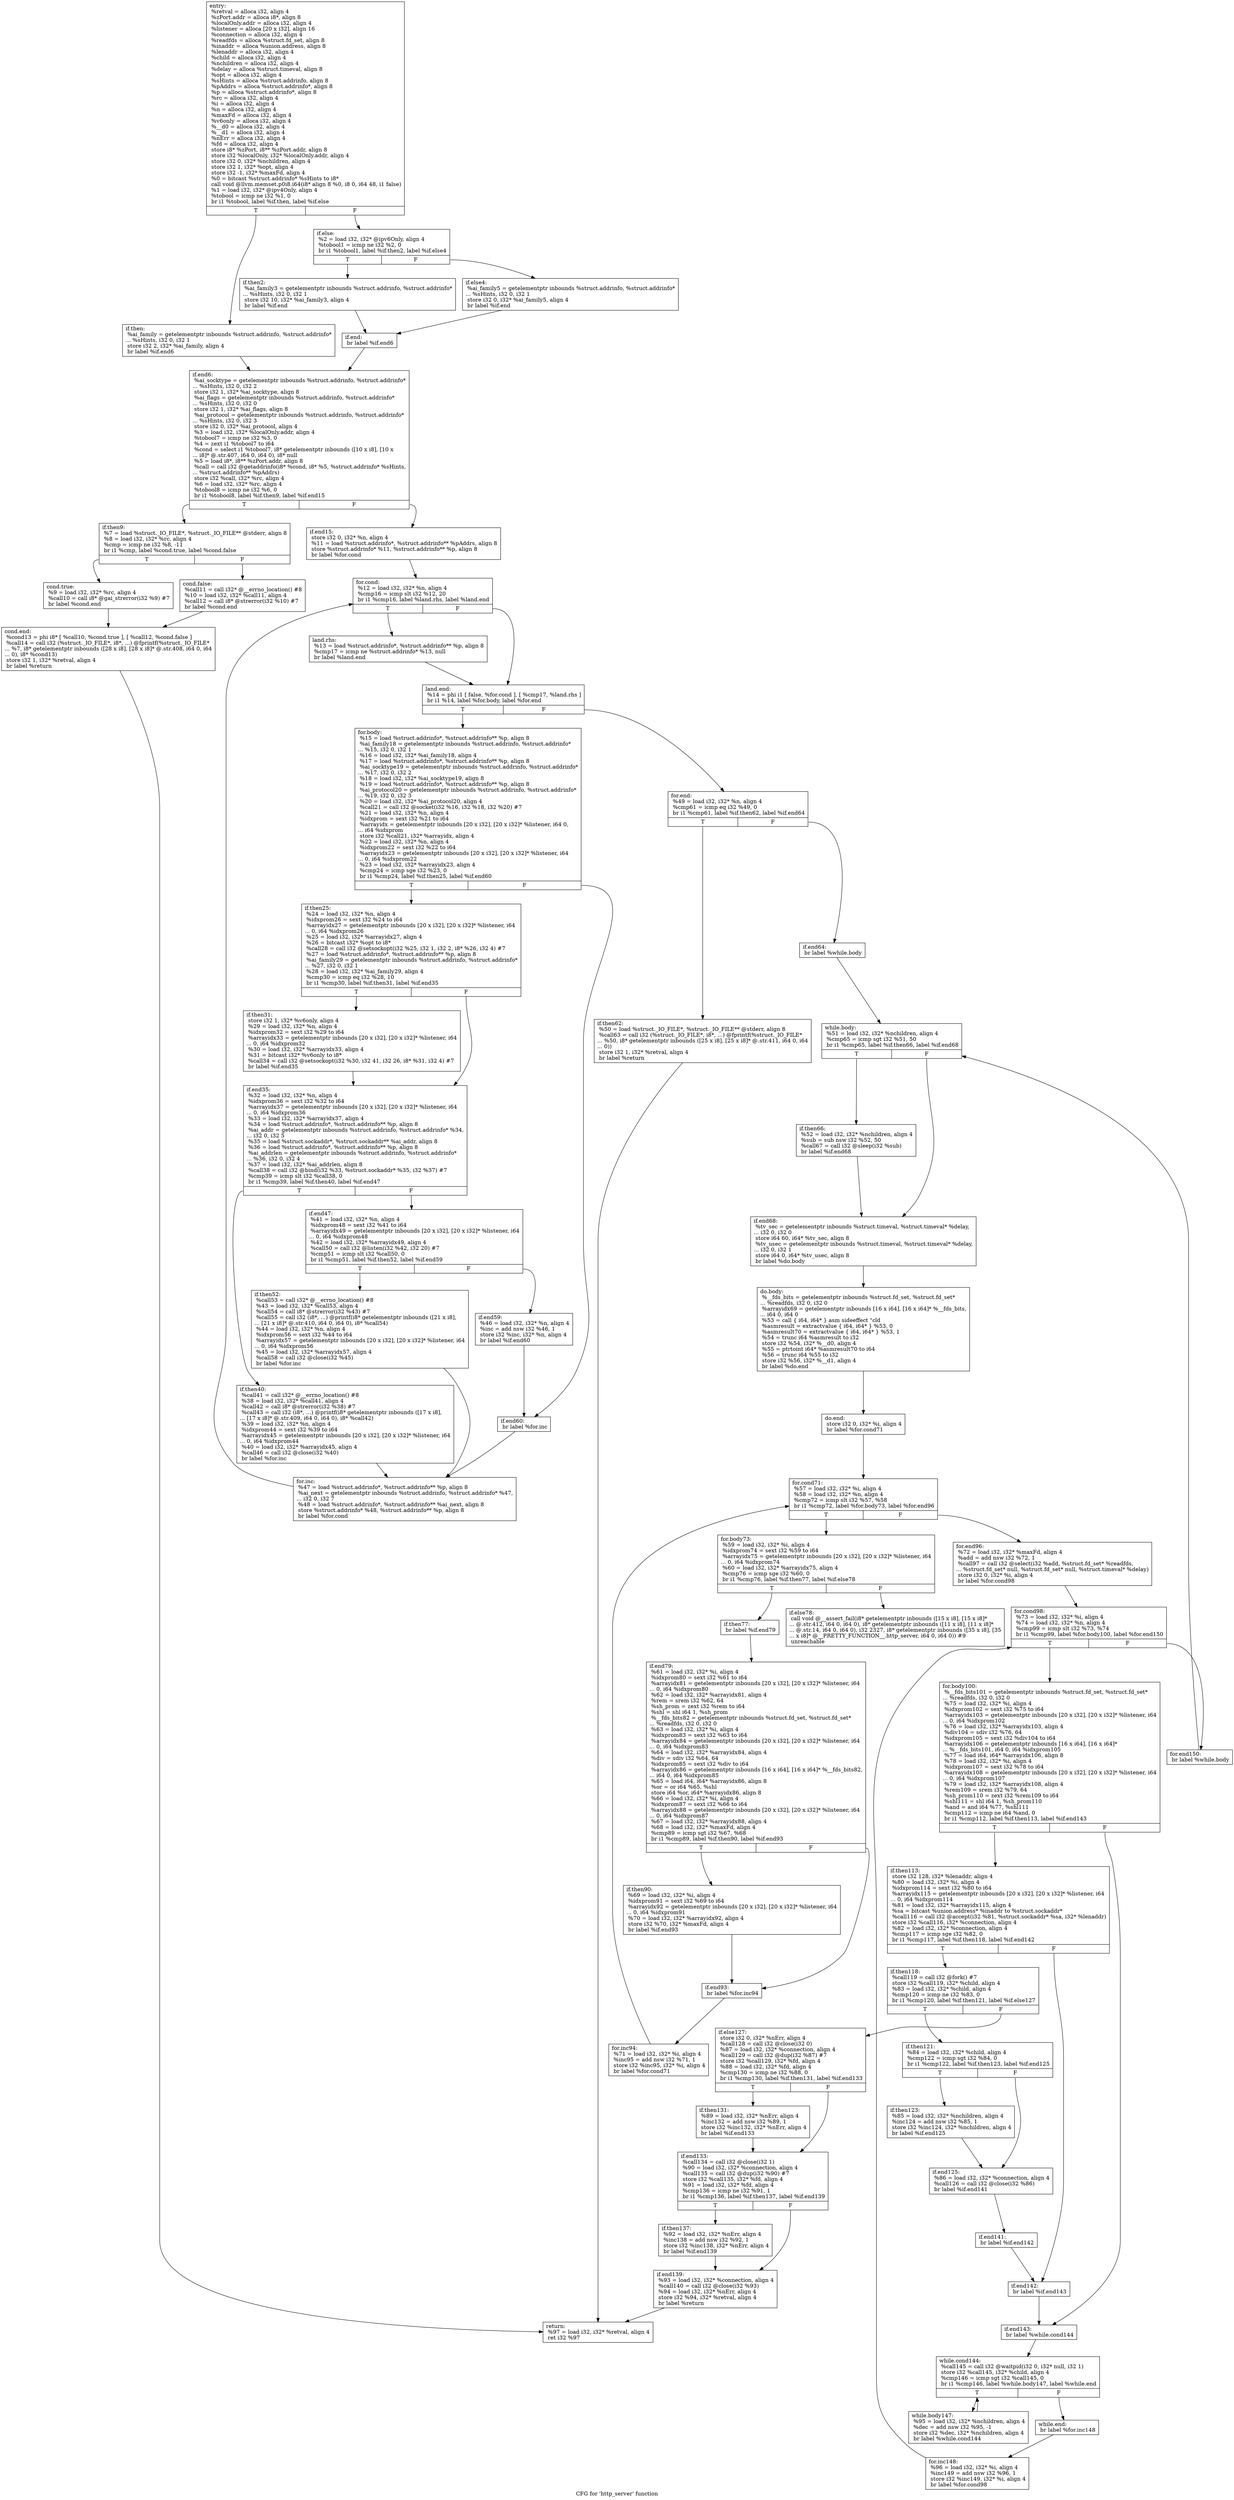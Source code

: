 digraph "CFG for 'http_server' function" {
	label="CFG for 'http_server' function";

	Node0xc59bf0 [shape=record,label="{entry:\l  %retval = alloca i32, align 4\l  %zPort.addr = alloca i8*, align 8\l  %localOnly.addr = alloca i32, align 4\l  %listener = alloca [20 x i32], align 16\l  %connection = alloca i32, align 4\l  %readfds = alloca %struct.fd_set, align 8\l  %inaddr = alloca %union.address, align 8\l  %lenaddr = alloca i32, align 4\l  %child = alloca i32, align 4\l  %nchildren = alloca i32, align 4\l  %delay = alloca %struct.timeval, align 8\l  %opt = alloca i32, align 4\l  %sHints = alloca %struct.addrinfo, align 8\l  %pAddrs = alloca %struct.addrinfo*, align 8\l  %p = alloca %struct.addrinfo*, align 8\l  %rc = alloca i32, align 4\l  %i = alloca i32, align 4\l  %n = alloca i32, align 4\l  %maxFd = alloca i32, align 4\l  %v6only = alloca i32, align 4\l  %__d0 = alloca i32, align 4\l  %__d1 = alloca i32, align 4\l  %nErr = alloca i32, align 4\l  %fd = alloca i32, align 4\l  store i8* %zPort, i8** %zPort.addr, align 8\l  store i32 %localOnly, i32* %localOnly.addr, align 4\l  store i32 0, i32* %nchildren, align 4\l  store i32 1, i32* %opt, align 4\l  store i32 -1, i32* %maxFd, align 4\l  %0 = bitcast %struct.addrinfo* %sHints to i8*\l  call void @llvm.memset.p0i8.i64(i8* align 8 %0, i8 0, i64 48, i1 false)\l  %1 = load i32, i32* @ipv4Only, align 4\l  %tobool = icmp ne i32 %1, 0\l  br i1 %tobool, label %if.then, label %if.else\l|{<s0>T|<s1>F}}"];
	Node0xc59bf0:s0 -> Node0xc5b040;
	Node0xc59bf0:s1 -> Node0xc5b0f0;
	Node0xc5b040 [shape=record,label="{if.then:                                          \l  %ai_family = getelementptr inbounds %struct.addrinfo, %struct.addrinfo*\l... %sHints, i32 0, i32 1\l  store i32 2, i32* %ai_family, align 4\l  br label %if.end6\l}"];
	Node0xc5b040 -> Node0xc5b370;
	Node0xc5b0f0 [shape=record,label="{if.else:                                          \l  %2 = load i32, i32* @ipv6Only, align 4\l  %tobool1 = icmp ne i32 %2, 0\l  br i1 %tobool1, label %if.then2, label %if.else4\l|{<s0>T|<s1>F}}"];
	Node0xc5b0f0:s0 -> Node0xc5b4b0;
	Node0xc5b0f0:s1 -> Node0xc5b590;
	Node0xc5b4b0 [shape=record,label="{if.then2:                                         \l  %ai_family3 = getelementptr inbounds %struct.addrinfo, %struct.addrinfo*\l... %sHints, i32 0, i32 1\l  store i32 10, i32* %ai_family3, align 4\l  br label %if.end\l}"];
	Node0xc5b4b0 -> Node0xbdb560;
	Node0xc5b590 [shape=record,label="{if.else4:                                         \l  %ai_family5 = getelementptr inbounds %struct.addrinfo, %struct.addrinfo*\l... %sHints, i32 0, i32 1\l  store i32 0, i32* %ai_family5, align 4\l  br label %if.end\l}"];
	Node0xc5b590 -> Node0xbdb560;
	Node0xbdb560 [shape=record,label="{if.end:                                           \l  br label %if.end6\l}"];
	Node0xbdb560 -> Node0xc5b370;
	Node0xc5b370 [shape=record,label="{if.end6:                                          \l  %ai_socktype = getelementptr inbounds %struct.addrinfo, %struct.addrinfo*\l... %sHints, i32 0, i32 2\l  store i32 1, i32* %ai_socktype, align 8\l  %ai_flags = getelementptr inbounds %struct.addrinfo, %struct.addrinfo*\l... %sHints, i32 0, i32 0\l  store i32 1, i32* %ai_flags, align 8\l  %ai_protocol = getelementptr inbounds %struct.addrinfo, %struct.addrinfo*\l... %sHints, i32 0, i32 3\l  store i32 0, i32* %ai_protocol, align 4\l  %3 = load i32, i32* %localOnly.addr, align 4\l  %tobool7 = icmp ne i32 %3, 0\l  %4 = zext i1 %tobool7 to i64\l  %cond = select i1 %tobool7, i8* getelementptr inbounds ([10 x i8], [10 x\l... i8]* @.str.407, i64 0, i64 0), i8* null\l  %5 = load i8*, i8** %zPort.addr, align 8\l  %call = call i32 @getaddrinfo(i8* %cond, i8* %5, %struct.addrinfo* %sHints,\l... %struct.addrinfo** %pAddrs)\l  store i32 %call, i32* %rc, align 4\l  %6 = load i32, i32* %rc, align 4\l  %tobool8 = icmp ne i32 %6, 0\l  br i1 %tobool8, label %if.then9, label %if.end15\l|{<s0>T|<s1>F}}"];
	Node0xc5b370:s0 -> Node0xbdc0f0;
	Node0xc5b370:s1 -> Node0xbdc1a0;
	Node0xbdc0f0 [shape=record,label="{if.then9:                                         \l  %7 = load %struct._IO_FILE*, %struct._IO_FILE** @stderr, align 8\l  %8 = load i32, i32* %rc, align 4\l  %cmp = icmp ne i32 %8, -11\l  br i1 %cmp, label %cond.true, label %cond.false\l|{<s0>T|<s1>F}}"];
	Node0xbdc0f0:s0 -> Node0xbdbc60;
	Node0xbdc0f0:s1 -> Node0xc5a890;
	Node0xbdbc60 [shape=record,label="{cond.true:                                        \l  %9 = load i32, i32* %rc, align 4\l  %call10 = call i8* @gai_strerror(i32 %9) #7\l  br label %cond.end\l}"];
	Node0xbdbc60 -> Node0xbdcb10;
	Node0xc5a890 [shape=record,label="{cond.false:                                       \l  %call11 = call i32* @__errno_location() #8\l  %10 = load i32, i32* %call11, align 4\l  %call12 = call i8* @strerror(i32 %10) #7\l  br label %cond.end\l}"];
	Node0xc5a890 -> Node0xbdcb10;
	Node0xbdcb10 [shape=record,label="{cond.end:                                         \l  %cond13 = phi i8* [ %call10, %cond.true ], [ %call12, %cond.false ]\l  %call14 = call i32 (%struct._IO_FILE*, i8*, ...) @fprintf(%struct._IO_FILE*\l... %7, i8* getelementptr inbounds ([28 x i8], [28 x i8]* @.str.408, i64 0, i64\l... 0), i8* %cond13)\l  store i32 1, i32* %retval, align 4\l  br label %return\l}"];
	Node0xbdcb10 -> Node0xbdd460;
	Node0xbdc1a0 [shape=record,label="{if.end15:                                         \l  store i32 0, i32* %n, align 4\l  %11 = load %struct.addrinfo*, %struct.addrinfo** %pAddrs, align 8\l  store %struct.addrinfo* %11, %struct.addrinfo** %p, align 8\l  br label %for.cond\l}"];
	Node0xbdc1a0 -> Node0xbdd630;
	Node0xbdd630 [shape=record,label="{for.cond:                                         \l  %12 = load i32, i32* %n, align 4\l  %cmp16 = icmp slt i32 %12, 20\l  br i1 %cmp16, label %land.rhs, label %land.end\l|{<s0>T|<s1>F}}"];
	Node0xbdd630:s0 -> Node0xbdd830;
	Node0xbdd630:s1 -> Node0xbdd910;
	Node0xbdd830 [shape=record,label="{land.rhs:                                         \l  %13 = load %struct.addrinfo*, %struct.addrinfo** %p, align 8\l  %cmp17 = icmp ne %struct.addrinfo* %13, null\l  br label %land.end\l}"];
	Node0xbdd830 -> Node0xbdd910;
	Node0xbdd910 [shape=record,label="{land.end:                                         \l  %14 = phi i1 [ false, %for.cond ], [ %cmp17, %land.rhs ]\l  br i1 %14, label %for.body, label %for.end\l|{<s0>T|<s1>F}}"];
	Node0xbdd910:s0 -> Node0xbddc10;
	Node0xbdd910:s1 -> Node0xbddc90;
	Node0xbddc10 [shape=record,label="{for.body:                                         \l  %15 = load %struct.addrinfo*, %struct.addrinfo** %p, align 8\l  %ai_family18 = getelementptr inbounds %struct.addrinfo, %struct.addrinfo*\l... %15, i32 0, i32 1\l  %16 = load i32, i32* %ai_family18, align 4\l  %17 = load %struct.addrinfo*, %struct.addrinfo** %p, align 8\l  %ai_socktype19 = getelementptr inbounds %struct.addrinfo, %struct.addrinfo*\l... %17, i32 0, i32 2\l  %18 = load i32, i32* %ai_socktype19, align 8\l  %19 = load %struct.addrinfo*, %struct.addrinfo** %p, align 8\l  %ai_protocol20 = getelementptr inbounds %struct.addrinfo, %struct.addrinfo*\l... %19, i32 0, i32 3\l  %20 = load i32, i32* %ai_protocol20, align 4\l  %call21 = call i32 @socket(i32 %16, i32 %18, i32 %20) #7\l  %21 = load i32, i32* %n, align 4\l  %idxprom = sext i32 %21 to i64\l  %arrayidx = getelementptr inbounds [20 x i32], [20 x i32]* %listener, i64 0,\l... i64 %idxprom\l  store i32 %call21, i32* %arrayidx, align 4\l  %22 = load i32, i32* %n, align 4\l  %idxprom22 = sext i32 %22 to i64\l  %arrayidx23 = getelementptr inbounds [20 x i32], [20 x i32]* %listener, i64\l... 0, i64 %idxprom22\l  %23 = load i32, i32* %arrayidx23, align 4\l  %cmp24 = icmp sge i32 %23, 0\l  br i1 %cmp24, label %if.then25, label %if.end60\l|{<s0>T|<s1>F}}"];
	Node0xbddc10:s0 -> Node0xbde860;
	Node0xbddc10:s1 -> Node0xbde940;
	Node0xbde860 [shape=record,label="{if.then25:                                        \l  %24 = load i32, i32* %n, align 4\l  %idxprom26 = sext i32 %24 to i64\l  %arrayidx27 = getelementptr inbounds [20 x i32], [20 x i32]* %listener, i64\l... 0, i64 %idxprom26\l  %25 = load i32, i32* %arrayidx27, align 4\l  %26 = bitcast i32* %opt to i8*\l  %call28 = call i32 @setsockopt(i32 %25, i32 1, i32 2, i8* %26, i32 4) #7\l  %27 = load %struct.addrinfo*, %struct.addrinfo** %p, align 8\l  %ai_family29 = getelementptr inbounds %struct.addrinfo, %struct.addrinfo*\l... %27, i32 0, i32 1\l  %28 = load i32, i32* %ai_family29, align 4\l  %cmp30 = icmp eq i32 %28, 10\l  br i1 %cmp30, label %if.then31, label %if.end35\l|{<s0>T|<s1>F}}"];
	Node0xbde860:s0 -> Node0xbdf040;
	Node0xbde860:s1 -> Node0xbdf120;
	Node0xbdf040 [shape=record,label="{if.then31:                                        \l  store i32 1, i32* %v6only, align 4\l  %29 = load i32, i32* %n, align 4\l  %idxprom32 = sext i32 %29 to i64\l  %arrayidx33 = getelementptr inbounds [20 x i32], [20 x i32]* %listener, i64\l... 0, i64 %idxprom32\l  %30 = load i32, i32* %arrayidx33, align 4\l  %31 = bitcast i32* %v6only to i8*\l  %call34 = call i32 @setsockopt(i32 %30, i32 41, i32 26, i8* %31, i32 4) #7\l  br label %if.end35\l}"];
	Node0xbdf040 -> Node0xbdf120;
	Node0xbdf120 [shape=record,label="{if.end35:                                         \l  %32 = load i32, i32* %n, align 4\l  %idxprom36 = sext i32 %32 to i64\l  %arrayidx37 = getelementptr inbounds [20 x i32], [20 x i32]* %listener, i64\l... 0, i64 %idxprom36\l  %33 = load i32, i32* %arrayidx37, align 4\l  %34 = load %struct.addrinfo*, %struct.addrinfo** %p, align 8\l  %ai_addr = getelementptr inbounds %struct.addrinfo, %struct.addrinfo* %34,\l... i32 0, i32 5\l  %35 = load %struct.sockaddr*, %struct.sockaddr** %ai_addr, align 8\l  %36 = load %struct.addrinfo*, %struct.addrinfo** %p, align 8\l  %ai_addrlen = getelementptr inbounds %struct.addrinfo, %struct.addrinfo*\l... %36, i32 0, i32 4\l  %37 = load i32, i32* %ai_addrlen, align 8\l  %call38 = call i32 @bind(i32 %33, %struct.sockaddr* %35, i32 %37) #7\l  %cmp39 = icmp slt i32 %call38, 0\l  br i1 %cmp39, label %if.then40, label %if.end47\l|{<s0>T|<s1>F}}"];
	Node0xbdf120:s0 -> Node0xbdfe60;
	Node0xbdf120:s1 -> Node0xbdff40;
	Node0xbdfe60 [shape=record,label="{if.then40:                                        \l  %call41 = call i32* @__errno_location() #8\l  %38 = load i32, i32* %call41, align 4\l  %call42 = call i8* @strerror(i32 %38) #7\l  %call43 = call i32 (i8*, ...) @printf(i8* getelementptr inbounds ([17 x i8],\l... [17 x i8]* @.str.409, i64 0, i64 0), i8* %call42)\l  %39 = load i32, i32* %n, align 4\l  %idxprom44 = sext i32 %39 to i64\l  %arrayidx45 = getelementptr inbounds [20 x i32], [20 x i32]* %listener, i64\l... 0, i64 %idxprom44\l  %40 = load i32, i32* %arrayidx45, align 4\l  %call46 = call i32 @close(i32 %40)\l  br label %for.inc\l}"];
	Node0xbdfe60 -> Node0xbdc6e0;
	Node0xbdff40 [shape=record,label="{if.end47:                                         \l  %41 = load i32, i32* %n, align 4\l  %idxprom48 = sext i32 %41 to i64\l  %arrayidx49 = getelementptr inbounds [20 x i32], [20 x i32]* %listener, i64\l... 0, i64 %idxprom48\l  %42 = load i32, i32* %arrayidx49, align 4\l  %call50 = call i32 @listen(i32 %42, i32 20) #7\l  %cmp51 = icmp slt i32 %call50, 0\l  br i1 %cmp51, label %if.then52, label %if.end59\l|{<s0>T|<s1>F}}"];
	Node0xbdff40:s0 -> Node0xbe1320;
	Node0xbdff40:s1 -> Node0xbe1400;
	Node0xbe1320 [shape=record,label="{if.then52:                                        \l  %call53 = call i32* @__errno_location() #8\l  %43 = load i32, i32* %call53, align 4\l  %call54 = call i8* @strerror(i32 %43) #7\l  %call55 = call i32 (i8*, ...) @printf(i8* getelementptr inbounds ([21 x i8],\l... [21 x i8]* @.str.410, i64 0, i64 0), i8* %call54)\l  %44 = load i32, i32* %n, align 4\l  %idxprom56 = sext i32 %44 to i64\l  %arrayidx57 = getelementptr inbounds [20 x i32], [20 x i32]* %listener, i64\l... 0, i64 %idxprom56\l  %45 = load i32, i32* %arrayidx57, align 4\l  %call58 = call i32 @close(i32 %45)\l  br label %for.inc\l}"];
	Node0xbe1320 -> Node0xbdc6e0;
	Node0xbe1400 [shape=record,label="{if.end59:                                         \l  %46 = load i32, i32* %n, align 4\l  %inc = add nsw i32 %46, 1\l  store i32 %inc, i32* %n, align 4\l  br label %if.end60\l}"];
	Node0xbe1400 -> Node0xbde940;
	Node0xbde940 [shape=record,label="{if.end60:                                         \l  br label %for.inc\l}"];
	Node0xbde940 -> Node0xbdc6e0;
	Node0xbdc6e0 [shape=record,label="{for.inc:                                          \l  %47 = load %struct.addrinfo*, %struct.addrinfo** %p, align 8\l  %ai_next = getelementptr inbounds %struct.addrinfo, %struct.addrinfo* %47,\l... i32 0, i32 7\l  %48 = load %struct.addrinfo*, %struct.addrinfo** %ai_next, align 8\l  store %struct.addrinfo* %48, %struct.addrinfo** %p, align 8\l  br label %for.cond\l}"];
	Node0xbdc6e0 -> Node0xbdd630;
	Node0xbddc90 [shape=record,label="{for.end:                                          \l  %49 = load i32, i32* %n, align 4\l  %cmp61 = icmp eq i32 %49, 0\l  br i1 %cmp61, label %if.then62, label %if.end64\l|{<s0>T|<s1>F}}"];
	Node0xbddc90:s0 -> Node0xbe2080;
	Node0xbddc90:s1 -> Node0xbe2160;
	Node0xbe2080 [shape=record,label="{if.then62:                                        \l  %50 = load %struct._IO_FILE*, %struct._IO_FILE** @stderr, align 8\l  %call63 = call i32 (%struct._IO_FILE*, i8*, ...) @fprintf(%struct._IO_FILE*\l... %50, i8* getelementptr inbounds ([25 x i8], [25 x i8]* @.str.411, i64 0, i64\l... 0))\l  store i32 1, i32* %retval, align 4\l  br label %return\l}"];
	Node0xbe2080 -> Node0xbdd460;
	Node0xbe2160 [shape=record,label="{if.end64:                                         \l  br label %while.body\l}"];
	Node0xbe2160 -> Node0xbe2540;
	Node0xbe2540 [shape=record,label="{while.body:                                       \l  %51 = load i32, i32* %nchildren, align 4\l  %cmp65 = icmp sgt i32 %51, 50\l  br i1 %cmp65, label %if.then66, label %if.end68\l|{<s0>T|<s1>F}}"];
	Node0xbe2540:s0 -> Node0xbe26e0;
	Node0xbe2540:s1 -> Node0xbe27c0;
	Node0xbe26e0 [shape=record,label="{if.then66:                                        \l  %52 = load i32, i32* %nchildren, align 4\l  %sub = sub nsw i32 %52, 50\l  %call67 = call i32 @sleep(i32 %sub)\l  br label %if.end68\l}"];
	Node0xbe26e0 -> Node0xbe27c0;
	Node0xbe27c0 [shape=record,label="{if.end68:                                         \l  %tv_sec = getelementptr inbounds %struct.timeval, %struct.timeval* %delay,\l... i32 0, i32 0\l  store i64 60, i64* %tv_sec, align 8\l  %tv_usec = getelementptr inbounds %struct.timeval, %struct.timeval* %delay,\l... i32 0, i32 1\l  store i64 0, i64* %tv_usec, align 8\l  br label %do.body\l}"];
	Node0xbe27c0 -> Node0xbe2d90;
	Node0xbe2d90 [shape=record,label="{do.body:                                          \l  %__fds_bits = getelementptr inbounds %struct.fd_set, %struct.fd_set*\l... %readfds, i32 0, i32 0\l  %arrayidx69 = getelementptr inbounds [16 x i64], [16 x i64]* %__fds_bits,\l... i64 0, i64 0\l  %53 = call \{ i64, i64* \} asm sideeffect \"cld\l  %asmresult = extractvalue \{ i64, i64* \} %53, 0\l  %asmresult70 = extractvalue \{ i64, i64* \} %53, 1\l  %54 = trunc i64 %asmresult to i32\l  store i32 %54, i32* %__d0, align 4\l  %55 = ptrtoint i64* %asmresult70 to i64\l  %56 = trunc i64 %55 to i32\l  store i32 %56, i32* %__d1, align 4\l  br label %do.end\l}"];
	Node0xbe2d90 -> Node0xbe3000;
	Node0xbe3000 [shape=record,label="{do.end:                                           \l  store i32 0, i32* %i, align 4\l  br label %for.cond71\l}"];
	Node0xbe3000 -> Node0xbe4b00;
	Node0xbe4b00 [shape=record,label="{for.cond71:                                       \l  %57 = load i32, i32* %i, align 4\l  %58 = load i32, i32* %n, align 4\l  %cmp72 = icmp slt i32 %57, %58\l  br i1 %cmp72, label %for.body73, label %for.end96\l|{<s0>T|<s1>F}}"];
	Node0xbe4b00:s0 -> Node0xbe4ca0;
	Node0xbe4b00:s1 -> Node0xbe4d50;
	Node0xbe4ca0 [shape=record,label="{for.body73:                                       \l  %59 = load i32, i32* %i, align 4\l  %idxprom74 = sext i32 %59 to i64\l  %arrayidx75 = getelementptr inbounds [20 x i32], [20 x i32]* %listener, i64\l... 0, i64 %idxprom74\l  %60 = load i32, i32* %arrayidx75, align 4\l  %cmp76 = icmp sge i32 %60, 0\l  br i1 %cmp76, label %if.then77, label %if.else78\l|{<s0>T|<s1>F}}"];
	Node0xbe4ca0:s0 -> Node0xbe5080;
	Node0xbe4ca0:s1 -> Node0xbe5160;
	Node0xbe5080 [shape=record,label="{if.then77:                                        \l  br label %if.end79\l}"];
	Node0xbe5080 -> Node0xbe52d0;
	Node0xbe5160 [shape=record,label="{if.else78:                                        \l  call void @__assert_fail(i8* getelementptr inbounds ([15 x i8], [15 x i8]*\l... @.str.412, i64 0, i64 0), i8* getelementptr inbounds ([11 x i8], [11 x i8]*\l... @.str.14, i64 0, i64 0), i32 2327, i8* getelementptr inbounds ([35 x i8], [35\l... x i8]* @__PRETTY_FUNCTION__.http_server, i64 0, i64 0)) #9\l  unreachable\l}"];
	Node0xbe52d0 [shape=record,label="{if.end79:                                         \l  %61 = load i32, i32* %i, align 4\l  %idxprom80 = sext i32 %61 to i64\l  %arrayidx81 = getelementptr inbounds [20 x i32], [20 x i32]* %listener, i64\l... 0, i64 %idxprom80\l  %62 = load i32, i32* %arrayidx81, align 4\l  %rem = srem i32 %62, 64\l  %sh_prom = zext i32 %rem to i64\l  %shl = shl i64 1, %sh_prom\l  %__fds_bits82 = getelementptr inbounds %struct.fd_set, %struct.fd_set*\l... %readfds, i32 0, i32 0\l  %63 = load i32, i32* %i, align 4\l  %idxprom83 = sext i32 %63 to i64\l  %arrayidx84 = getelementptr inbounds [20 x i32], [20 x i32]* %listener, i64\l... 0, i64 %idxprom83\l  %64 = load i32, i32* %arrayidx84, align 4\l  %div = sdiv i32 %64, 64\l  %idxprom85 = sext i32 %div to i64\l  %arrayidx86 = getelementptr inbounds [16 x i64], [16 x i64]* %__fds_bits82,\l... i64 0, i64 %idxprom85\l  %65 = load i64, i64* %arrayidx86, align 8\l  %or = or i64 %65, %shl\l  store i64 %or, i64* %arrayidx86, align 8\l  %66 = load i32, i32* %i, align 4\l  %idxprom87 = sext i32 %66 to i64\l  %arrayidx88 = getelementptr inbounds [20 x i32], [20 x i32]* %listener, i64\l... 0, i64 %idxprom87\l  %67 = load i32, i32* %arrayidx88, align 4\l  %68 = load i32, i32* %maxFd, align 4\l  %cmp89 = icmp sgt i32 %67, %68\l  br i1 %cmp89, label %if.then90, label %if.end93\l|{<s0>T|<s1>F}}"];
	Node0xbe52d0:s0 -> Node0xbe62c0;
	Node0xbe52d0:s1 -> Node0xbe63a0;
	Node0xbe62c0 [shape=record,label="{if.then90:                                        \l  %69 = load i32, i32* %i, align 4\l  %idxprom91 = sext i32 %69 to i64\l  %arrayidx92 = getelementptr inbounds [20 x i32], [20 x i32]* %listener, i64\l... 0, i64 %idxprom91\l  %70 = load i32, i32* %arrayidx92, align 4\l  store i32 %70, i32* %maxFd, align 4\l  br label %if.end93\l}"];
	Node0xbe62c0 -> Node0xbe63a0;
	Node0xbe63a0 [shape=record,label="{if.end93:                                         \l  br label %for.inc94\l}"];
	Node0xbe63a0 -> Node0xbe67b0;
	Node0xbe67b0 [shape=record,label="{for.inc94:                                        \l  %71 = load i32, i32* %i, align 4\l  %inc95 = add nsw i32 %71, 1\l  store i32 %inc95, i32* %i, align 4\l  br label %for.cond71\l}"];
	Node0xbe67b0 -> Node0xbe4b00;
	Node0xbe4d50 [shape=record,label="{for.end96:                                        \l  %72 = load i32, i32* %maxFd, align 4\l  %add = add nsw i32 %72, 1\l  %call97 = call i32 @select(i32 %add, %struct.fd_set* %readfds,\l... %struct.fd_set* null, %struct.fd_set* null, %struct.timeval* %delay)\l  store i32 0, i32* %i, align 4\l  br label %for.cond98\l}"];
	Node0xbe4d50 -> Node0xbe6ce0;
	Node0xbe6ce0 [shape=record,label="{for.cond98:                                       \l  %73 = load i32, i32* %i, align 4\l  %74 = load i32, i32* %n, align 4\l  %cmp99 = icmp slt i32 %73, %74\l  br i1 %cmp99, label %for.body100, label %for.end150\l|{<s0>T|<s1>F}}"];
	Node0xbe6ce0:s0 -> Node0xbe6f10;
	Node0xbe6ce0:s1 -> Node0xbe6ff0;
	Node0xbe6f10 [shape=record,label="{for.body100:                                      \l  %__fds_bits101 = getelementptr inbounds %struct.fd_set, %struct.fd_set*\l... %readfds, i32 0, i32 0\l  %75 = load i32, i32* %i, align 4\l  %idxprom102 = sext i32 %75 to i64\l  %arrayidx103 = getelementptr inbounds [20 x i32], [20 x i32]* %listener, i64\l... 0, i64 %idxprom102\l  %76 = load i32, i32* %arrayidx103, align 4\l  %div104 = sdiv i32 %76, 64\l  %idxprom105 = sext i32 %div104 to i64\l  %arrayidx106 = getelementptr inbounds [16 x i64], [16 x i64]*\l... %__fds_bits101, i64 0, i64 %idxprom105\l  %77 = load i64, i64* %arrayidx106, align 8\l  %78 = load i32, i32* %i, align 4\l  %idxprom107 = sext i32 %78 to i64\l  %arrayidx108 = getelementptr inbounds [20 x i32], [20 x i32]* %listener, i64\l... 0, i64 %idxprom107\l  %79 = load i32, i32* %arrayidx108, align 4\l  %rem109 = srem i32 %79, 64\l  %sh_prom110 = zext i32 %rem109 to i64\l  %shl111 = shl i64 1, %sh_prom110\l  %and = and i64 %77, %shl111\l  %cmp112 = icmp ne i64 %and, 0\l  br i1 %cmp112, label %if.then113, label %if.end143\l|{<s0>T|<s1>F}}"];
	Node0xbe6f10:s0 -> Node0xbe7b30;
	Node0xbe6f10:s1 -> Node0xbe7c10;
	Node0xbe7b30 [shape=record,label="{if.then113:                                       \l  store i32 128, i32* %lenaddr, align 4\l  %80 = load i32, i32* %i, align 4\l  %idxprom114 = sext i32 %80 to i64\l  %arrayidx115 = getelementptr inbounds [20 x i32], [20 x i32]* %listener, i64\l... 0, i64 %idxprom114\l  %81 = load i32, i32* %arrayidx115, align 4\l  %sa = bitcast %union.address* %inaddr to %struct.sockaddr*\l  %call116 = call i32 @accept(i32 %81, %struct.sockaddr* %sa, i32* %lenaddr)\l  store i32 %call116, i32* %connection, align 4\l  %82 = load i32, i32* %connection, align 4\l  %cmp117 = icmp sge i32 %82, 0\l  br i1 %cmp117, label %if.then118, label %if.end142\l|{<s0>T|<s1>F}}"];
	Node0xbe7b30:s0 -> Node0xbe8410;
	Node0xbe7b30:s1 -> Node0xbe84f0;
	Node0xbe8410 [shape=record,label="{if.then118:                                       \l  %call119 = call i32 @fork() #7\l  store i32 %call119, i32* %child, align 4\l  %83 = load i32, i32* %child, align 4\l  %cmp120 = icmp ne i32 %83, 0\l  br i1 %cmp120, label %if.then121, label %if.else127\l|{<s0>T|<s1>F}}"];
	Node0xbe8410:s0 -> Node0xbe0570;
	Node0xbe8410:s1 -> Node0xbe0650;
	Node0xbe0570 [shape=record,label="{if.then121:                                       \l  %84 = load i32, i32* %child, align 4\l  %cmp122 = icmp sgt i32 %84, 0\l  br i1 %cmp122, label %if.then123, label %if.end125\l|{<s0>T|<s1>F}}"];
	Node0xbe0570:s0 -> Node0xbe0850;
	Node0xbe0570:s1 -> Node0xbe0930;
	Node0xbe0850 [shape=record,label="{if.then123:                                       \l  %85 = load i32, i32* %nchildren, align 4\l  %inc124 = add nsw i32 %85, 1\l  store i32 %inc124, i32* %nchildren, align 4\l  br label %if.end125\l}"];
	Node0xbe0850 -> Node0xbe0930;
	Node0xbe0930 [shape=record,label="{if.end125:                                        \l  %86 = load i32, i32* %connection, align 4\l  %call126 = call i32 @close(i32 %86)\l  br label %if.end141\l}"];
	Node0xbe0930 -> Node0xbe0d00;
	Node0xbe0650 [shape=record,label="{if.else127:                                       \l  store i32 0, i32* %nErr, align 4\l  %call128 = call i32 @close(i32 0)\l  %87 = load i32, i32* %connection, align 4\l  %call129 = call i32 @dup(i32 %87) #7\l  store i32 %call129, i32* %fd, align 4\l  %88 = load i32, i32* %fd, align 4\l  %cmp130 = icmp ne i32 %88, 0\l  br i1 %cmp130, label %if.then131, label %if.end133\l|{<s0>T|<s1>F}}"];
	Node0xbe0650:s0 -> Node0xbe1140;
	Node0xbe0650:s1 -> Node0xbea210;
	Node0xbe1140 [shape=record,label="{if.then131:                                       \l  %89 = load i32, i32* %nErr, align 4\l  %inc132 = add nsw i32 %89, 1\l  store i32 %inc132, i32* %nErr, align 4\l  br label %if.end133\l}"];
	Node0xbe1140 -> Node0xbea210;
	Node0xbea210 [shape=record,label="{if.end133:                                        \l  %call134 = call i32 @close(i32 1)\l  %90 = load i32, i32* %connection, align 4\l  %call135 = call i32 @dup(i32 %90) #7\l  store i32 %call135, i32* %fd, align 4\l  %91 = load i32, i32* %fd, align 4\l  %cmp136 = icmp ne i32 %91, 1\l  br i1 %cmp136, label %if.then137, label %if.end139\l|{<s0>T|<s1>F}}"];
	Node0xbea210:s0 -> Node0xbea860;
	Node0xbea210:s1 -> Node0xbea940;
	Node0xbea860 [shape=record,label="{if.then137:                                       \l  %92 = load i32, i32* %nErr, align 4\l  %inc138 = add nsw i32 %92, 1\l  store i32 %inc138, i32* %nErr, align 4\l  br label %if.end139\l}"];
	Node0xbea860 -> Node0xbea940;
	Node0xbea940 [shape=record,label="{if.end139:                                        \l  %93 = load i32, i32* %connection, align 4\l  %call140 = call i32 @close(i32 %93)\l  %94 = load i32, i32* %nErr, align 4\l  store i32 %94, i32* %retval, align 4\l  br label %return\l}"];
	Node0xbea940 -> Node0xbdd460;
	Node0xbe0d00 [shape=record,label="{if.end141:                                        \l  br label %if.end142\l}"];
	Node0xbe0d00 -> Node0xbe84f0;
	Node0xbe84f0 [shape=record,label="{if.end142:                                        \l  br label %if.end143\l}"];
	Node0xbe84f0 -> Node0xbe7c10;
	Node0xbe7c10 [shape=record,label="{if.end143:                                        \l  br label %while.cond144\l}"];
	Node0xbe7c10 -> Node0xbeae50;
	Node0xbeae50 [shape=record,label="{while.cond144:                                    \l  %call145 = call i32 @waitpid(i32 0, i32* null, i32 1)\l  store i32 %call145, i32* %child, align 4\l  %cmp146 = icmp sgt i32 %call145, 0\l  br i1 %cmp146, label %while.body147, label %while.end\l|{<s0>T|<s1>F}}"];
	Node0xbeae50:s0 -> Node0xbeb1b0;
	Node0xbeae50:s1 -> Node0xbeb200;
	Node0xbeb1b0 [shape=record,label="{while.body147:                                    \l  %95 = load i32, i32* %nchildren, align 4\l  %dec = add nsw i32 %95, -1\l  store i32 %dec, i32* %nchildren, align 4\l  br label %while.cond144\l}"];
	Node0xbeb1b0 -> Node0xbeae50;
	Node0xbeb200 [shape=record,label="{while.end:                                        \l  br label %for.inc148\l}"];
	Node0xbeb200 -> Node0xc5b7d0;
	Node0xc5b7d0 [shape=record,label="{for.inc148:                                       \l  %96 = load i32, i32* %i, align 4\l  %inc149 = add nsw i32 %96, 1\l  store i32 %inc149, i32* %i, align 4\l  br label %for.cond98\l}"];
	Node0xc5b7d0 -> Node0xbe6ce0;
	Node0xbe6ff0 [shape=record,label="{for.end150:                                       \l  br label %while.body\l}"];
	Node0xbe6ff0 -> Node0xbe2540;
	Node0xbdd460 [shape=record,label="{return:                                           \l  %97 = load i32, i32* %retval, align 4\l  ret i32 %97\l}"];
}
